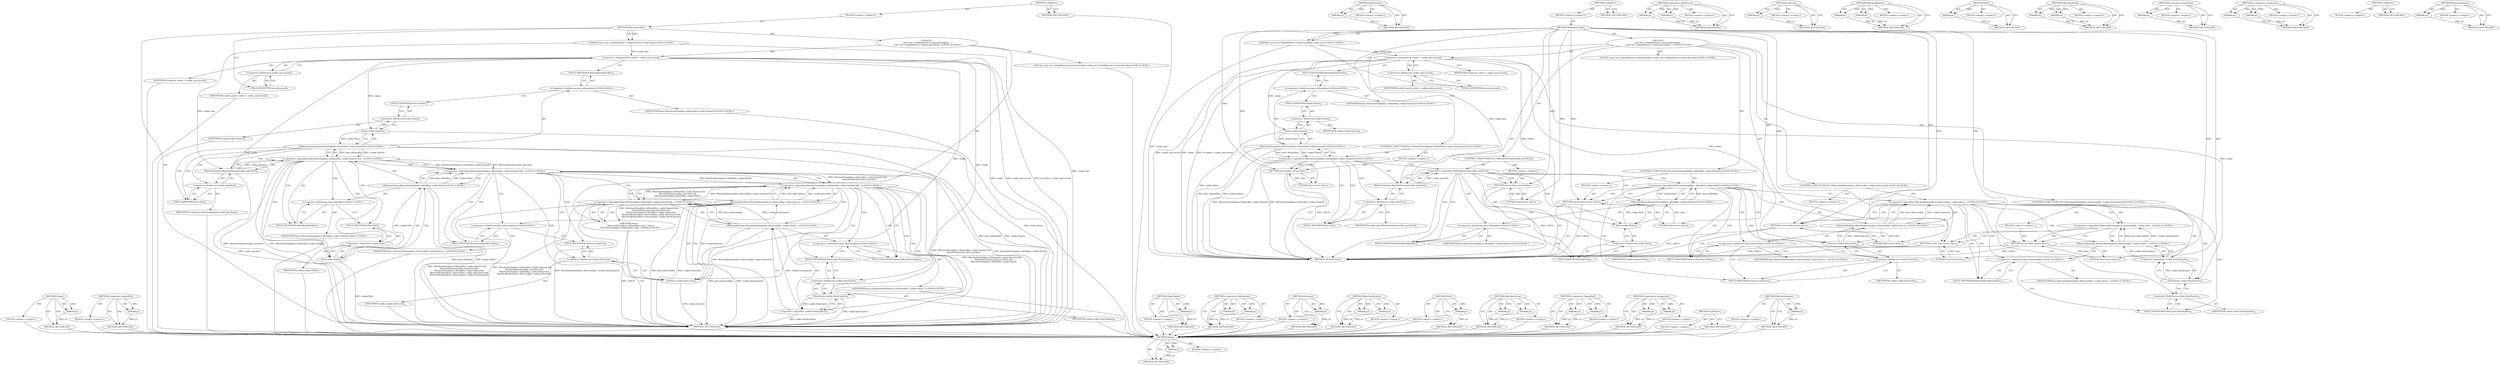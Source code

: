 digraph "MatchesDomain" {
vulnerable_123 [label=<(METHOD,Name)>];
vulnerable_124 [label=<(PARAM,p1)>];
vulnerable_125 [label=<(BLOCK,&lt;empty&gt;,&lt;empty&gt;)>];
vulnerable_126 [label=<(METHOD_RETURN,ANY)>];
vulnerable_144 [label=<(METHOD,DoesExpire)>];
vulnerable_145 [label=<(PARAM,p1)>];
vulnerable_146 [label=<(BLOCK,&lt;empty&gt;,&lt;empty&gt;)>];
vulnerable_147 [label=<(METHOD_RETURN,ANY)>];
vulnerable_6 [label=<(METHOD,&lt;global&gt;)<SUB>1</SUB>>];
vulnerable_7 [label=<(BLOCK,&lt;empty&gt;,&lt;empty&gt;)<SUB>1</SUB>>];
vulnerable_8 [label=<(METHOD,MatchesCookie)<SUB>1</SUB>>];
vulnerable_9 [label="<(PARAM,const net::CookieMonster::CookieListPair&amp; cookie_pair)<SUB>2</SUB>>"];
vulnerable_10 [label="<(BLOCK,{
   const net::CookieMonster::CanonicalCookie&amp;...,{
   const net::CookieMonster::CanonicalCookie&amp;...)<SUB>2</SUB>>"];
vulnerable_11 [label="<(LOCAL,const net.CookieMonster.CanonicalCookie cookie: net.CookieMonster.CanonicalCookie)<SUB>3</SUB>>"];
vulnerable_12 [label=<(&lt;operator&gt;.assignment,&amp; cookie = cookie_pair.second)<SUB>3</SUB>>];
vulnerable_13 [label=<(IDENTIFIER,cookie,&amp; cookie = cookie_pair.second)<SUB>3</SUB>>];
vulnerable_14 [label=<(&lt;operator&gt;.fieldAccess,cookie_pair.second)<SUB>3</SUB>>];
vulnerable_15 [label=<(IDENTIFIER,cookie_pair,&amp; cookie = cookie_pair.second)<SUB>3</SUB>>];
vulnerable_16 [label=<(FIELD_IDENTIFIER,second,second)<SUB>3</SUB>>];
vulnerable_17 [label="<(CONTROL_STRUCTURE,IF,if (!MatchesString(keys::kNameKey, cookie.Name())))<SUB>4</SUB>>"];
vulnerable_18 [label="<(&lt;operator&gt;.logicalNot,!MatchesString(keys::kNameKey, cookie.Name()))<SUB>4</SUB>>"];
vulnerable_19 [label="<(MatchesString,MatchesString(keys::kNameKey, cookie.Name()))<SUB>4</SUB>>"];
vulnerable_20 [label="<(&lt;operator&gt;.fieldAccess,keys::kNameKey)<SUB>4</SUB>>"];
vulnerable_21 [label="<(IDENTIFIER,keys,MatchesString(keys::kNameKey, cookie.Name()))<SUB>4</SUB>>"];
vulnerable_22 [label=<(FIELD_IDENTIFIER,kNameKey,kNameKey)<SUB>4</SUB>>];
vulnerable_23 [label=<(Name,cookie.Name())<SUB>4</SUB>>];
vulnerable_24 [label=<(&lt;operator&gt;.fieldAccess,cookie.Name)<SUB>4</SUB>>];
vulnerable_25 [label=<(IDENTIFIER,cookie,cookie.Name())<SUB>4</SUB>>];
vulnerable_26 [label=<(FIELD_IDENTIFIER,Name,Name)<SUB>4</SUB>>];
vulnerable_27 [label=<(BLOCK,&lt;empty&gt;,&lt;empty&gt;)<SUB>5</SUB>>];
vulnerable_28 [label=<(RETURN,return false;,return false;)<SUB>5</SUB>>];
vulnerable_29 [label=<(LITERAL,false,return false;)<SUB>5</SUB>>];
vulnerable_30 [label=<(CONTROL_STRUCTURE,IF,if (!MatchesDomain(cookie_pair.first)))<SUB>6</SUB>>];
vulnerable_31 [label=<(&lt;operator&gt;.logicalNot,!MatchesDomain(cookie_pair.first))<SUB>6</SUB>>];
vulnerable_32 [label=<(MatchesDomain,MatchesDomain(cookie_pair.first))<SUB>6</SUB>>];
vulnerable_33 [label=<(&lt;operator&gt;.fieldAccess,cookie_pair.first)<SUB>6</SUB>>];
vulnerable_34 [label=<(IDENTIFIER,cookie_pair,MatchesDomain(cookie_pair.first))<SUB>6</SUB>>];
vulnerable_35 [label=<(FIELD_IDENTIFIER,first,first)<SUB>6</SUB>>];
vulnerable_36 [label=<(BLOCK,&lt;empty&gt;,&lt;empty&gt;)<SUB>7</SUB>>];
vulnerable_37 [label=<(RETURN,return false;,return false;)<SUB>7</SUB>>];
vulnerable_38 [label=<(LITERAL,false,return false;)<SUB>7</SUB>>];
vulnerable_39 [label="<(CONTROL_STRUCTURE,IF,if (!MatchesString(keys::kPathKey, cookie.Path())))<SUB>8</SUB>>"];
vulnerable_40 [label="<(&lt;operator&gt;.logicalNot,!MatchesString(keys::kPathKey, cookie.Path()))<SUB>8</SUB>>"];
vulnerable_41 [label="<(MatchesString,MatchesString(keys::kPathKey, cookie.Path()))<SUB>8</SUB>>"];
vulnerable_42 [label="<(&lt;operator&gt;.fieldAccess,keys::kPathKey)<SUB>8</SUB>>"];
vulnerable_43 [label="<(IDENTIFIER,keys,MatchesString(keys::kPathKey, cookie.Path()))<SUB>8</SUB>>"];
vulnerable_44 [label=<(FIELD_IDENTIFIER,kPathKey,kPathKey)<SUB>8</SUB>>];
vulnerable_45 [label=<(Path,cookie.Path())<SUB>8</SUB>>];
vulnerable_46 [label=<(&lt;operator&gt;.fieldAccess,cookie.Path)<SUB>8</SUB>>];
vulnerable_47 [label=<(IDENTIFIER,cookie,cookie.Path())<SUB>8</SUB>>];
vulnerable_48 [label=<(FIELD_IDENTIFIER,Path,Path)<SUB>8</SUB>>];
vulnerable_49 [label=<(BLOCK,&lt;empty&gt;,&lt;empty&gt;)<SUB>9</SUB>>];
vulnerable_50 [label=<(RETURN,return false;,return false;)<SUB>9</SUB>>];
vulnerable_51 [label=<(LITERAL,false,return false;)<SUB>9</SUB>>];
vulnerable_52 [label="<(CONTROL_STRUCTURE,IF,if (!MatchesBoolean(keys::kSecureKey, cookie.IsSecure())))<SUB>10</SUB>>"];
vulnerable_53 [label="<(&lt;operator&gt;.logicalNot,!MatchesBoolean(keys::kSecureKey, cookie.IsSecu...)<SUB>10</SUB>>"];
vulnerable_54 [label="<(MatchesBoolean,MatchesBoolean(keys::kSecureKey, cookie.IsSecur...)<SUB>10</SUB>>"];
vulnerable_55 [label="<(&lt;operator&gt;.fieldAccess,keys::kSecureKey)<SUB>10</SUB>>"];
vulnerable_56 [label="<(IDENTIFIER,keys,MatchesBoolean(keys::kSecureKey, cookie.IsSecur...)<SUB>10</SUB>>"];
vulnerable_57 [label=<(FIELD_IDENTIFIER,kSecureKey,kSecureKey)<SUB>10</SUB>>];
vulnerable_58 [label=<(IsSecure,cookie.IsSecure())<SUB>10</SUB>>];
vulnerable_59 [label=<(&lt;operator&gt;.fieldAccess,cookie.IsSecure)<SUB>10</SUB>>];
vulnerable_60 [label=<(IDENTIFIER,cookie,cookie.IsSecure())<SUB>10</SUB>>];
vulnerable_61 [label=<(FIELD_IDENTIFIER,IsSecure,IsSecure)<SUB>10</SUB>>];
vulnerable_62 [label=<(BLOCK,&lt;empty&gt;,&lt;empty&gt;)<SUB>11</SUB>>];
vulnerable_63 [label=<(RETURN,return false;,return false;)<SUB>11</SUB>>];
vulnerable_64 [label=<(LITERAL,false,return false;)<SUB>11</SUB>>];
vulnerable_65 [label="<(CONTROL_STRUCTURE,IF,if (!MatchesBoolean(keys::kSessionKey, !cookie.DoesExpire())))<SUB>12</SUB>>"];
vulnerable_66 [label="<(&lt;operator&gt;.logicalNot,!MatchesBoolean(keys::kSessionKey, !cookie.Does...)<SUB>12</SUB>>"];
vulnerable_67 [label="<(MatchesBoolean,MatchesBoolean(keys::kSessionKey, !cookie.DoesE...)<SUB>12</SUB>>"];
vulnerable_68 [label="<(&lt;operator&gt;.fieldAccess,keys::kSessionKey)<SUB>12</SUB>>"];
vulnerable_69 [label="<(IDENTIFIER,keys,MatchesBoolean(keys::kSessionKey, !cookie.DoesE...)<SUB>12</SUB>>"];
vulnerable_70 [label=<(FIELD_IDENTIFIER,kSessionKey,kSessionKey)<SUB>12</SUB>>];
vulnerable_71 [label=<(&lt;operator&gt;.logicalNot,!cookie.DoesExpire())<SUB>12</SUB>>];
vulnerable_72 [label=<(DoesExpire,cookie.DoesExpire())<SUB>12</SUB>>];
vulnerable_73 [label=<(&lt;operator&gt;.fieldAccess,cookie.DoesExpire)<SUB>12</SUB>>];
vulnerable_74 [label=<(IDENTIFIER,cookie,cookie.DoesExpire())<SUB>12</SUB>>];
vulnerable_75 [label=<(FIELD_IDENTIFIER,DoesExpire,DoesExpire)<SUB>12</SUB>>];
vulnerable_76 [label=<(BLOCK,&lt;empty&gt;,&lt;empty&gt;)<SUB>13</SUB>>];
vulnerable_77 [label=<(RETURN,return false;,return false;)<SUB>13</SUB>>];
vulnerable_78 [label=<(LITERAL,false,return false;)<SUB>13</SUB>>];
vulnerable_79 [label=<(RETURN,return true;,return true;)<SUB>14</SUB>>];
vulnerable_80 [label=<(LITERAL,true,return true;)<SUB>14</SUB>>];
vulnerable_81 [label=<(METHOD_RETURN,bool)<SUB>1</SUB>>];
vulnerable_83 [label=<(METHOD_RETURN,ANY)<SUB>1</SUB>>];
vulnerable_109 [label=<(METHOD,&lt;operator&gt;.fieldAccess)>];
vulnerable_110 [label=<(PARAM,p1)>];
vulnerable_111 [label=<(PARAM,p2)>];
vulnerable_112 [label=<(BLOCK,&lt;empty&gt;,&lt;empty&gt;)>];
vulnerable_113 [label=<(METHOD_RETURN,ANY)>];
vulnerable_140 [label=<(METHOD,IsSecure)>];
vulnerable_141 [label=<(PARAM,p1)>];
vulnerable_142 [label=<(BLOCK,&lt;empty&gt;,&lt;empty&gt;)>];
vulnerable_143 [label=<(METHOD_RETURN,ANY)>];
vulnerable_135 [label=<(METHOD,MatchesBoolean)>];
vulnerable_136 [label=<(PARAM,p1)>];
vulnerable_137 [label=<(PARAM,p2)>];
vulnerable_138 [label=<(BLOCK,&lt;empty&gt;,&lt;empty&gt;)>];
vulnerable_139 [label=<(METHOD_RETURN,ANY)>];
vulnerable_131 [label=<(METHOD,Path)>];
vulnerable_132 [label=<(PARAM,p1)>];
vulnerable_133 [label=<(BLOCK,&lt;empty&gt;,&lt;empty&gt;)>];
vulnerable_134 [label=<(METHOD_RETURN,ANY)>];
vulnerable_118 [label=<(METHOD,MatchesString)>];
vulnerable_119 [label=<(PARAM,p1)>];
vulnerable_120 [label=<(PARAM,p2)>];
vulnerable_121 [label=<(BLOCK,&lt;empty&gt;,&lt;empty&gt;)>];
vulnerable_122 [label=<(METHOD_RETURN,ANY)>];
vulnerable_114 [label=<(METHOD,&lt;operator&gt;.logicalNot)>];
vulnerable_115 [label=<(PARAM,p1)>];
vulnerable_116 [label=<(BLOCK,&lt;empty&gt;,&lt;empty&gt;)>];
vulnerable_117 [label=<(METHOD_RETURN,ANY)>];
vulnerable_104 [label=<(METHOD,&lt;operator&gt;.assignment)>];
vulnerable_105 [label=<(PARAM,p1)>];
vulnerable_106 [label=<(PARAM,p2)>];
vulnerable_107 [label=<(BLOCK,&lt;empty&gt;,&lt;empty&gt;)>];
vulnerable_108 [label=<(METHOD_RETURN,ANY)>];
vulnerable_98 [label=<(METHOD,&lt;global&gt;)<SUB>1</SUB>>];
vulnerable_99 [label=<(BLOCK,&lt;empty&gt;,&lt;empty&gt;)>];
vulnerable_100 [label=<(METHOD_RETURN,ANY)>];
vulnerable_127 [label=<(METHOD,MatchesDomain)>];
vulnerable_128 [label=<(PARAM,p1)>];
vulnerable_129 [label=<(BLOCK,&lt;empty&gt;,&lt;empty&gt;)>];
vulnerable_130 [label=<(METHOD_RETURN,ANY)>];
fixed_102 [label=<(METHOD,Name)>];
fixed_103 [label=<(PARAM,p1)>];
fixed_104 [label=<(BLOCK,&lt;empty&gt;,&lt;empty&gt;)>];
fixed_105 [label=<(METHOD_RETURN,ANY)>];
fixed_123 [label=<(METHOD,&lt;operator&gt;.logicalNot)>];
fixed_124 [label=<(PARAM,p1)>];
fixed_125 [label=<(BLOCK,&lt;empty&gt;,&lt;empty&gt;)>];
fixed_126 [label=<(METHOD_RETURN,ANY)>];
fixed_6 [label=<(METHOD,&lt;global&gt;)<SUB>1</SUB>>];
fixed_7 [label=<(BLOCK,&lt;empty&gt;,&lt;empty&gt;)<SUB>1</SUB>>];
fixed_8 [label=<(METHOD,MatchesCookie)<SUB>1</SUB>>];
fixed_9 [label="<(PARAM,const net::CookieMonster::CookieListPair&amp; cookie_pair)<SUB>2</SUB>>"];
fixed_10 [label="<(BLOCK,{
   const net::CookieMonster::CanonicalCookie&amp;...,{
   const net::CookieMonster::CanonicalCookie&amp;...)<SUB>2</SUB>>"];
fixed_11 [label="<(LOCAL,const net.CookieMonster.CanonicalCookie cookie: net.CookieMonster.CanonicalCookie)<SUB>3</SUB>>"];
fixed_12 [label=<(&lt;operator&gt;.assignment,&amp; cookie = cookie_pair.second)<SUB>3</SUB>>];
fixed_13 [label=<(IDENTIFIER,cookie,&amp; cookie = cookie_pair.second)<SUB>3</SUB>>];
fixed_14 [label=<(&lt;operator&gt;.fieldAccess,cookie_pair.second)<SUB>3</SUB>>];
fixed_15 [label=<(IDENTIFIER,cookie_pair,&amp; cookie = cookie_pair.second)<SUB>3</SUB>>];
fixed_16 [label=<(FIELD_IDENTIFIER,second,second)<SUB>3</SUB>>];
fixed_17 [label="<(RETURN,return
      MatchesString(keys::kNameKey, cook...,return
      MatchesString(keys::kNameKey, cook...)<SUB>4</SUB>>"];
fixed_18 [label="<(&lt;operator&gt;.logicalAnd,MatchesString(keys::kNameKey, cookie.Name()) &amp;&amp;...)<SUB>5</SUB>>"];
fixed_19 [label="<(&lt;operator&gt;.logicalAnd,MatchesString(keys::kNameKey, cookie.Name()) &amp;&amp;...)<SUB>5</SUB>>"];
fixed_20 [label="<(&lt;operator&gt;.logicalAnd,MatchesString(keys::kNameKey, cookie.Name()) &amp;&amp;...)<SUB>5</SUB>>"];
fixed_21 [label="<(&lt;operator&gt;.logicalAnd,MatchesString(keys::kNameKey, cookie.Name()) &amp;&amp;...)<SUB>5</SUB>>"];
fixed_22 [label="<(MatchesString,MatchesString(keys::kNameKey, cookie.Name()))<SUB>5</SUB>>"];
fixed_23 [label="<(&lt;operator&gt;.fieldAccess,keys::kNameKey)<SUB>5</SUB>>"];
fixed_24 [label="<(IDENTIFIER,keys,MatchesString(keys::kNameKey, cookie.Name()))<SUB>5</SUB>>"];
fixed_25 [label=<(FIELD_IDENTIFIER,kNameKey,kNameKey)<SUB>5</SUB>>];
fixed_26 [label=<(Name,cookie.Name())<SUB>5</SUB>>];
fixed_27 [label=<(&lt;operator&gt;.fieldAccess,cookie.Name)<SUB>5</SUB>>];
fixed_28 [label=<(IDENTIFIER,cookie,cookie.Name())<SUB>5</SUB>>];
fixed_29 [label=<(FIELD_IDENTIFIER,Name,Name)<SUB>5</SUB>>];
fixed_30 [label=<(MatchesDomain,MatchesDomain(cookie_pair.first))<SUB>6</SUB>>];
fixed_31 [label=<(&lt;operator&gt;.fieldAccess,cookie_pair.first)<SUB>6</SUB>>];
fixed_32 [label=<(IDENTIFIER,cookie_pair,MatchesDomain(cookie_pair.first))<SUB>6</SUB>>];
fixed_33 [label=<(FIELD_IDENTIFIER,first,first)<SUB>6</SUB>>];
fixed_34 [label="<(MatchesString,MatchesString(keys::kPathKey, cookie.Path()))<SUB>7</SUB>>"];
fixed_35 [label="<(&lt;operator&gt;.fieldAccess,keys::kPathKey)<SUB>7</SUB>>"];
fixed_36 [label="<(IDENTIFIER,keys,MatchesString(keys::kPathKey, cookie.Path()))<SUB>7</SUB>>"];
fixed_37 [label=<(FIELD_IDENTIFIER,kPathKey,kPathKey)<SUB>7</SUB>>];
fixed_38 [label=<(Path,cookie.Path())<SUB>7</SUB>>];
fixed_39 [label=<(&lt;operator&gt;.fieldAccess,cookie.Path)<SUB>7</SUB>>];
fixed_40 [label=<(IDENTIFIER,cookie,cookie.Path())<SUB>7</SUB>>];
fixed_41 [label=<(FIELD_IDENTIFIER,Path,Path)<SUB>7</SUB>>];
fixed_42 [label="<(MatchesBoolean,MatchesBoolean(keys::kSecureKey, cookie.IsSecur...)<SUB>8</SUB>>"];
fixed_43 [label="<(&lt;operator&gt;.fieldAccess,keys::kSecureKey)<SUB>8</SUB>>"];
fixed_44 [label="<(IDENTIFIER,keys,MatchesBoolean(keys::kSecureKey, cookie.IsSecur...)<SUB>8</SUB>>"];
fixed_45 [label=<(FIELD_IDENTIFIER,kSecureKey,kSecureKey)<SUB>8</SUB>>];
fixed_46 [label=<(IsSecure,cookie.IsSecure())<SUB>8</SUB>>];
fixed_47 [label=<(&lt;operator&gt;.fieldAccess,cookie.IsSecure)<SUB>8</SUB>>];
fixed_48 [label=<(IDENTIFIER,cookie,cookie.IsSecure())<SUB>8</SUB>>];
fixed_49 [label=<(FIELD_IDENTIFIER,IsSecure,IsSecure)<SUB>8</SUB>>];
fixed_50 [label="<(MatchesBoolean,MatchesBoolean(keys::kSessionKey, !cookie.DoesE...)<SUB>9</SUB>>"];
fixed_51 [label="<(&lt;operator&gt;.fieldAccess,keys::kSessionKey)<SUB>9</SUB>>"];
fixed_52 [label="<(IDENTIFIER,keys,MatchesBoolean(keys::kSessionKey, !cookie.DoesE...)<SUB>9</SUB>>"];
fixed_53 [label=<(FIELD_IDENTIFIER,kSessionKey,kSessionKey)<SUB>9</SUB>>];
fixed_54 [label=<(&lt;operator&gt;.logicalNot,!cookie.DoesExpire())<SUB>9</SUB>>];
fixed_55 [label=<(DoesExpire,cookie.DoesExpire())<SUB>9</SUB>>];
fixed_56 [label=<(&lt;operator&gt;.fieldAccess,cookie.DoesExpire)<SUB>9</SUB>>];
fixed_57 [label=<(IDENTIFIER,cookie,cookie.DoesExpire())<SUB>9</SUB>>];
fixed_58 [label=<(FIELD_IDENTIFIER,DoesExpire,DoesExpire)<SUB>9</SUB>>];
fixed_59 [label=<(METHOD_RETURN,bool)<SUB>1</SUB>>];
fixed_61 [label=<(METHOD_RETURN,ANY)<SUB>1</SUB>>];
fixed_127 [label=<(METHOD,DoesExpire)>];
fixed_128 [label=<(PARAM,p1)>];
fixed_129 [label=<(BLOCK,&lt;empty&gt;,&lt;empty&gt;)>];
fixed_130 [label=<(METHOD_RETURN,ANY)>];
fixed_87 [label=<(METHOD,&lt;operator&gt;.fieldAccess)>];
fixed_88 [label=<(PARAM,p1)>];
fixed_89 [label=<(PARAM,p2)>];
fixed_90 [label=<(BLOCK,&lt;empty&gt;,&lt;empty&gt;)>];
fixed_91 [label=<(METHOD_RETURN,ANY)>];
fixed_119 [label=<(METHOD,IsSecure)>];
fixed_120 [label=<(PARAM,p1)>];
fixed_121 [label=<(BLOCK,&lt;empty&gt;,&lt;empty&gt;)>];
fixed_122 [label=<(METHOD_RETURN,ANY)>];
fixed_114 [label=<(METHOD,MatchesBoolean)>];
fixed_115 [label=<(PARAM,p1)>];
fixed_116 [label=<(PARAM,p2)>];
fixed_117 [label=<(BLOCK,&lt;empty&gt;,&lt;empty&gt;)>];
fixed_118 [label=<(METHOD_RETURN,ANY)>];
fixed_110 [label=<(METHOD,Path)>];
fixed_111 [label=<(PARAM,p1)>];
fixed_112 [label=<(BLOCK,&lt;empty&gt;,&lt;empty&gt;)>];
fixed_113 [label=<(METHOD_RETURN,ANY)>];
fixed_97 [label=<(METHOD,MatchesString)>];
fixed_98 [label=<(PARAM,p1)>];
fixed_99 [label=<(PARAM,p2)>];
fixed_100 [label=<(BLOCK,&lt;empty&gt;,&lt;empty&gt;)>];
fixed_101 [label=<(METHOD_RETURN,ANY)>];
fixed_92 [label=<(METHOD,&lt;operator&gt;.logicalAnd)>];
fixed_93 [label=<(PARAM,p1)>];
fixed_94 [label=<(PARAM,p2)>];
fixed_95 [label=<(BLOCK,&lt;empty&gt;,&lt;empty&gt;)>];
fixed_96 [label=<(METHOD_RETURN,ANY)>];
fixed_82 [label=<(METHOD,&lt;operator&gt;.assignment)>];
fixed_83 [label=<(PARAM,p1)>];
fixed_84 [label=<(PARAM,p2)>];
fixed_85 [label=<(BLOCK,&lt;empty&gt;,&lt;empty&gt;)>];
fixed_86 [label=<(METHOD_RETURN,ANY)>];
fixed_76 [label=<(METHOD,&lt;global&gt;)<SUB>1</SUB>>];
fixed_77 [label=<(BLOCK,&lt;empty&gt;,&lt;empty&gt;)>];
fixed_78 [label=<(METHOD_RETURN,ANY)>];
fixed_106 [label=<(METHOD,MatchesDomain)>];
fixed_107 [label=<(PARAM,p1)>];
fixed_108 [label=<(BLOCK,&lt;empty&gt;,&lt;empty&gt;)>];
fixed_109 [label=<(METHOD_RETURN,ANY)>];
vulnerable_123 -> vulnerable_124  [key=0, label="AST: "];
vulnerable_123 -> vulnerable_124  [key=1, label="DDG: "];
vulnerable_123 -> vulnerable_125  [key=0, label="AST: "];
vulnerable_123 -> vulnerable_126  [key=0, label="AST: "];
vulnerable_123 -> vulnerable_126  [key=1, label="CFG: "];
vulnerable_124 -> vulnerable_126  [key=0, label="DDG: p1"];
vulnerable_144 -> vulnerable_145  [key=0, label="AST: "];
vulnerable_144 -> vulnerable_145  [key=1, label="DDG: "];
vulnerable_144 -> vulnerable_146  [key=0, label="AST: "];
vulnerable_144 -> vulnerable_147  [key=0, label="AST: "];
vulnerable_144 -> vulnerable_147  [key=1, label="CFG: "];
vulnerable_145 -> vulnerable_147  [key=0, label="DDG: p1"];
vulnerable_6 -> vulnerable_7  [key=0, label="AST: "];
vulnerable_6 -> vulnerable_83  [key=0, label="AST: "];
vulnerable_6 -> vulnerable_83  [key=1, label="CFG: "];
vulnerable_7 -> vulnerable_8  [key=0, label="AST: "];
vulnerable_8 -> vulnerable_9  [key=0, label="AST: "];
vulnerable_8 -> vulnerable_9  [key=1, label="DDG: "];
vulnerable_8 -> vulnerable_10  [key=0, label="AST: "];
vulnerable_8 -> vulnerable_81  [key=0, label="AST: "];
vulnerable_8 -> vulnerable_16  [key=0, label="CFG: "];
vulnerable_8 -> vulnerable_79  [key=0, label="DDG: "];
vulnerable_8 -> vulnerable_80  [key=0, label="DDG: "];
vulnerable_8 -> vulnerable_28  [key=0, label="DDG: "];
vulnerable_8 -> vulnerable_37  [key=0, label="DDG: "];
vulnerable_8 -> vulnerable_50  [key=0, label="DDG: "];
vulnerable_8 -> vulnerable_63  [key=0, label="DDG: "];
vulnerable_8 -> vulnerable_77  [key=0, label="DDG: "];
vulnerable_8 -> vulnerable_29  [key=0, label="DDG: "];
vulnerable_8 -> vulnerable_38  [key=0, label="DDG: "];
vulnerable_8 -> vulnerable_51  [key=0, label="DDG: "];
vulnerable_8 -> vulnerable_64  [key=0, label="DDG: "];
vulnerable_8 -> vulnerable_78  [key=0, label="DDG: "];
vulnerable_9 -> vulnerable_81  [key=0, label="DDG: cookie_pair"];
vulnerable_9 -> vulnerable_12  [key=0, label="DDG: cookie_pair"];
vulnerable_9 -> vulnerable_32  [key=0, label="DDG: cookie_pair"];
vulnerable_10 -> vulnerable_11  [key=0, label="AST: "];
vulnerable_10 -> vulnerable_12  [key=0, label="AST: "];
vulnerable_10 -> vulnerable_17  [key=0, label="AST: "];
vulnerable_10 -> vulnerable_30  [key=0, label="AST: "];
vulnerable_10 -> vulnerable_39  [key=0, label="AST: "];
vulnerable_10 -> vulnerable_52  [key=0, label="AST: "];
vulnerable_10 -> vulnerable_65  [key=0, label="AST: "];
vulnerable_10 -> vulnerable_79  [key=0, label="AST: "];
vulnerable_12 -> vulnerable_13  [key=0, label="AST: "];
vulnerable_12 -> vulnerable_14  [key=0, label="AST: "];
vulnerable_12 -> vulnerable_22  [key=0, label="CFG: "];
vulnerable_12 -> vulnerable_81  [key=0, label="DDG: cookie"];
vulnerable_12 -> vulnerable_81  [key=1, label="DDG: cookie_pair.second"];
vulnerable_12 -> vulnerable_81  [key=2, label="DDG: &amp; cookie = cookie_pair.second"];
vulnerable_12 -> vulnerable_23  [key=0, label="DDG: cookie"];
vulnerable_12 -> vulnerable_45  [key=0, label="DDG: cookie"];
vulnerable_12 -> vulnerable_58  [key=0, label="DDG: cookie"];
vulnerable_12 -> vulnerable_72  [key=0, label="DDG: cookie"];
vulnerable_14 -> vulnerable_15  [key=0, label="AST: "];
vulnerable_14 -> vulnerable_16  [key=0, label="AST: "];
vulnerable_14 -> vulnerable_12  [key=0, label="CFG: "];
vulnerable_16 -> vulnerable_14  [key=0, label="CFG: "];
vulnerable_17 -> vulnerable_18  [key=0, label="AST: "];
vulnerable_17 -> vulnerable_27  [key=0, label="AST: "];
vulnerable_18 -> vulnerable_19  [key=0, label="AST: "];
vulnerable_18 -> vulnerable_28  [key=0, label="CFG: "];
vulnerable_18 -> vulnerable_28  [key=1, label="CDG: "];
vulnerable_18 -> vulnerable_35  [key=0, label="CFG: "];
vulnerable_18 -> vulnerable_35  [key=1, label="CDG: "];
vulnerable_18 -> vulnerable_81  [key=0, label="DDG: MatchesString(keys::kNameKey, cookie.Name())"];
vulnerable_18 -> vulnerable_81  [key=1, label="DDG: !MatchesString(keys::kNameKey, cookie.Name())"];
vulnerable_18 -> vulnerable_32  [key=0, label="CDG: "];
vulnerable_18 -> vulnerable_33  [key=0, label="CDG: "];
vulnerable_18 -> vulnerable_31  [key=0, label="CDG: "];
vulnerable_19 -> vulnerable_20  [key=0, label="AST: "];
vulnerable_19 -> vulnerable_23  [key=0, label="AST: "];
vulnerable_19 -> vulnerable_18  [key=0, label="CFG: "];
vulnerable_19 -> vulnerable_18  [key=1, label="DDG: keys::kNameKey"];
vulnerable_19 -> vulnerable_18  [key=2, label="DDG: cookie.Name()"];
vulnerable_19 -> vulnerable_81  [key=0, label="DDG: keys::kNameKey"];
vulnerable_19 -> vulnerable_81  [key=1, label="DDG: cookie.Name()"];
vulnerable_20 -> vulnerable_21  [key=0, label="AST: "];
vulnerable_20 -> vulnerable_22  [key=0, label="AST: "];
vulnerable_20 -> vulnerable_26  [key=0, label="CFG: "];
vulnerable_22 -> vulnerable_20  [key=0, label="CFG: "];
vulnerable_23 -> vulnerable_24  [key=0, label="AST: "];
vulnerable_23 -> vulnerable_19  [key=0, label="CFG: "];
vulnerable_23 -> vulnerable_19  [key=1, label="DDG: cookie.Name"];
vulnerable_23 -> vulnerable_81  [key=0, label="DDG: cookie.Name"];
vulnerable_24 -> vulnerable_25  [key=0, label="AST: "];
vulnerable_24 -> vulnerable_26  [key=0, label="AST: "];
vulnerable_24 -> vulnerable_23  [key=0, label="CFG: "];
vulnerable_26 -> vulnerable_24  [key=0, label="CFG: "];
vulnerable_27 -> vulnerable_28  [key=0, label="AST: "];
vulnerable_28 -> vulnerable_29  [key=0, label="AST: "];
vulnerable_28 -> vulnerable_81  [key=0, label="CFG: "];
vulnerable_28 -> vulnerable_81  [key=1, label="DDG: &lt;RET&gt;"];
vulnerable_29 -> vulnerable_28  [key=0, label="DDG: false"];
vulnerable_30 -> vulnerable_31  [key=0, label="AST: "];
vulnerable_30 -> vulnerable_36  [key=0, label="AST: "];
vulnerable_31 -> vulnerable_32  [key=0, label="AST: "];
vulnerable_31 -> vulnerable_37  [key=0, label="CFG: "];
vulnerable_31 -> vulnerable_37  [key=1, label="CDG: "];
vulnerable_31 -> vulnerable_44  [key=0, label="CFG: "];
vulnerable_31 -> vulnerable_44  [key=1, label="CDG: "];
vulnerable_31 -> vulnerable_48  [key=0, label="CDG: "];
vulnerable_31 -> vulnerable_42  [key=0, label="CDG: "];
vulnerable_31 -> vulnerable_46  [key=0, label="CDG: "];
vulnerable_31 -> vulnerable_41  [key=0, label="CDG: "];
vulnerable_31 -> vulnerable_45  [key=0, label="CDG: "];
vulnerable_31 -> vulnerable_40  [key=0, label="CDG: "];
vulnerable_32 -> vulnerable_33  [key=0, label="AST: "];
vulnerable_32 -> vulnerable_31  [key=0, label="CFG: "];
vulnerable_32 -> vulnerable_31  [key=1, label="DDG: cookie_pair.first"];
vulnerable_33 -> vulnerable_34  [key=0, label="AST: "];
vulnerable_33 -> vulnerable_35  [key=0, label="AST: "];
vulnerable_33 -> vulnerable_32  [key=0, label="CFG: "];
vulnerable_35 -> vulnerable_33  [key=0, label="CFG: "];
vulnerable_36 -> vulnerable_37  [key=0, label="AST: "];
vulnerable_37 -> vulnerable_38  [key=0, label="AST: "];
vulnerable_37 -> vulnerable_81  [key=0, label="CFG: "];
vulnerable_37 -> vulnerable_81  [key=1, label="DDG: &lt;RET&gt;"];
vulnerable_38 -> vulnerable_37  [key=0, label="DDG: false"];
vulnerable_39 -> vulnerable_40  [key=0, label="AST: "];
vulnerable_39 -> vulnerable_49  [key=0, label="AST: "];
vulnerable_40 -> vulnerable_41  [key=0, label="AST: "];
vulnerable_40 -> vulnerable_50  [key=0, label="CFG: "];
vulnerable_40 -> vulnerable_50  [key=1, label="CDG: "];
vulnerable_40 -> vulnerable_57  [key=0, label="CFG: "];
vulnerable_40 -> vulnerable_57  [key=1, label="CDG: "];
vulnerable_40 -> vulnerable_58  [key=0, label="CDG: "];
vulnerable_40 -> vulnerable_61  [key=0, label="CDG: "];
vulnerable_40 -> vulnerable_53  [key=0, label="CDG: "];
vulnerable_40 -> vulnerable_59  [key=0, label="CDG: "];
vulnerable_40 -> vulnerable_55  [key=0, label="CDG: "];
vulnerable_40 -> vulnerable_54  [key=0, label="CDG: "];
vulnerable_41 -> vulnerable_42  [key=0, label="AST: "];
vulnerable_41 -> vulnerable_45  [key=0, label="AST: "];
vulnerable_41 -> vulnerable_40  [key=0, label="CFG: "];
vulnerable_41 -> vulnerable_40  [key=1, label="DDG: keys::kPathKey"];
vulnerable_41 -> vulnerable_40  [key=2, label="DDG: cookie.Path()"];
vulnerable_42 -> vulnerable_43  [key=0, label="AST: "];
vulnerable_42 -> vulnerable_44  [key=0, label="AST: "];
vulnerable_42 -> vulnerable_48  [key=0, label="CFG: "];
vulnerable_44 -> vulnerable_42  [key=0, label="CFG: "];
vulnerable_45 -> vulnerable_46  [key=0, label="AST: "];
vulnerable_45 -> vulnerable_41  [key=0, label="CFG: "];
vulnerable_45 -> vulnerable_41  [key=1, label="DDG: cookie.Path"];
vulnerable_46 -> vulnerable_47  [key=0, label="AST: "];
vulnerable_46 -> vulnerable_48  [key=0, label="AST: "];
vulnerable_46 -> vulnerable_45  [key=0, label="CFG: "];
vulnerable_48 -> vulnerable_46  [key=0, label="CFG: "];
vulnerable_49 -> vulnerable_50  [key=0, label="AST: "];
vulnerable_50 -> vulnerable_51  [key=0, label="AST: "];
vulnerable_50 -> vulnerable_81  [key=0, label="CFG: "];
vulnerable_50 -> vulnerable_81  [key=1, label="DDG: &lt;RET&gt;"];
vulnerable_51 -> vulnerable_50  [key=0, label="DDG: false"];
vulnerable_52 -> vulnerable_53  [key=0, label="AST: "];
vulnerable_52 -> vulnerable_62  [key=0, label="AST: "];
vulnerable_53 -> vulnerable_54  [key=0, label="AST: "];
vulnerable_53 -> vulnerable_63  [key=0, label="CFG: "];
vulnerable_53 -> vulnerable_63  [key=1, label="CDG: "];
vulnerable_53 -> vulnerable_70  [key=0, label="CFG: "];
vulnerable_53 -> vulnerable_70  [key=1, label="CDG: "];
vulnerable_53 -> vulnerable_68  [key=0, label="CDG: "];
vulnerable_53 -> vulnerable_73  [key=0, label="CDG: "];
vulnerable_53 -> vulnerable_66  [key=0, label="CDG: "];
vulnerable_53 -> vulnerable_71  [key=0, label="CDG: "];
vulnerable_53 -> vulnerable_75  [key=0, label="CDG: "];
vulnerable_53 -> vulnerable_72  [key=0, label="CDG: "];
vulnerable_53 -> vulnerable_67  [key=0, label="CDG: "];
vulnerable_54 -> vulnerable_55  [key=0, label="AST: "];
vulnerable_54 -> vulnerable_58  [key=0, label="AST: "];
vulnerable_54 -> vulnerable_53  [key=0, label="CFG: "];
vulnerable_54 -> vulnerable_53  [key=1, label="DDG: keys::kSecureKey"];
vulnerable_54 -> vulnerable_53  [key=2, label="DDG: cookie.IsSecure()"];
vulnerable_55 -> vulnerable_56  [key=0, label="AST: "];
vulnerable_55 -> vulnerable_57  [key=0, label="AST: "];
vulnerable_55 -> vulnerable_61  [key=0, label="CFG: "];
vulnerable_57 -> vulnerable_55  [key=0, label="CFG: "];
vulnerable_58 -> vulnerable_59  [key=0, label="AST: "];
vulnerable_58 -> vulnerable_54  [key=0, label="CFG: "];
vulnerable_58 -> vulnerable_54  [key=1, label="DDG: cookie.IsSecure"];
vulnerable_59 -> vulnerable_60  [key=0, label="AST: "];
vulnerable_59 -> vulnerable_61  [key=0, label="AST: "];
vulnerable_59 -> vulnerable_58  [key=0, label="CFG: "];
vulnerable_61 -> vulnerable_59  [key=0, label="CFG: "];
vulnerable_62 -> vulnerable_63  [key=0, label="AST: "];
vulnerable_63 -> vulnerable_64  [key=0, label="AST: "];
vulnerable_63 -> vulnerable_81  [key=0, label="CFG: "];
vulnerable_63 -> vulnerable_81  [key=1, label="DDG: &lt;RET&gt;"];
vulnerable_64 -> vulnerable_63  [key=0, label="DDG: false"];
vulnerable_65 -> vulnerable_66  [key=0, label="AST: "];
vulnerable_65 -> vulnerable_76  [key=0, label="AST: "];
vulnerable_66 -> vulnerable_67  [key=0, label="AST: "];
vulnerable_66 -> vulnerable_77  [key=0, label="CFG: "];
vulnerable_66 -> vulnerable_77  [key=1, label="CDG: "];
vulnerable_66 -> vulnerable_79  [key=0, label="CFG: "];
vulnerable_66 -> vulnerable_79  [key=1, label="CDG: "];
vulnerable_67 -> vulnerable_68  [key=0, label="AST: "];
vulnerable_67 -> vulnerable_71  [key=0, label="AST: "];
vulnerable_67 -> vulnerable_66  [key=0, label="CFG: "];
vulnerable_67 -> vulnerable_66  [key=1, label="DDG: keys::kSessionKey"];
vulnerable_67 -> vulnerable_66  [key=2, label="DDG: !cookie.DoesExpire()"];
vulnerable_68 -> vulnerable_69  [key=0, label="AST: "];
vulnerable_68 -> vulnerable_70  [key=0, label="AST: "];
vulnerable_68 -> vulnerable_75  [key=0, label="CFG: "];
vulnerable_70 -> vulnerable_68  [key=0, label="CFG: "];
vulnerable_71 -> vulnerable_72  [key=0, label="AST: "];
vulnerable_71 -> vulnerable_67  [key=0, label="CFG: "];
vulnerable_71 -> vulnerable_67  [key=1, label="DDG: cookie.DoesExpire()"];
vulnerable_72 -> vulnerable_73  [key=0, label="AST: "];
vulnerable_72 -> vulnerable_71  [key=0, label="CFG: "];
vulnerable_72 -> vulnerable_71  [key=1, label="DDG: cookie.DoesExpire"];
vulnerable_73 -> vulnerable_74  [key=0, label="AST: "];
vulnerable_73 -> vulnerable_75  [key=0, label="AST: "];
vulnerable_73 -> vulnerable_72  [key=0, label="CFG: "];
vulnerable_75 -> vulnerable_73  [key=0, label="CFG: "];
vulnerable_76 -> vulnerable_77  [key=0, label="AST: "];
vulnerable_77 -> vulnerable_78  [key=0, label="AST: "];
vulnerable_77 -> vulnerable_81  [key=0, label="CFG: "];
vulnerable_77 -> vulnerable_81  [key=1, label="DDG: &lt;RET&gt;"];
vulnerable_78 -> vulnerable_77  [key=0, label="DDG: false"];
vulnerable_79 -> vulnerable_80  [key=0, label="AST: "];
vulnerable_79 -> vulnerable_81  [key=0, label="CFG: "];
vulnerable_79 -> vulnerable_81  [key=1, label="DDG: &lt;RET&gt;"];
vulnerable_80 -> vulnerable_79  [key=0, label="DDG: true"];
vulnerable_109 -> vulnerable_110  [key=0, label="AST: "];
vulnerable_109 -> vulnerable_110  [key=1, label="DDG: "];
vulnerable_109 -> vulnerable_112  [key=0, label="AST: "];
vulnerable_109 -> vulnerable_111  [key=0, label="AST: "];
vulnerable_109 -> vulnerable_111  [key=1, label="DDG: "];
vulnerable_109 -> vulnerable_113  [key=0, label="AST: "];
vulnerable_109 -> vulnerable_113  [key=1, label="CFG: "];
vulnerable_110 -> vulnerable_113  [key=0, label="DDG: p1"];
vulnerable_111 -> vulnerable_113  [key=0, label="DDG: p2"];
vulnerable_140 -> vulnerable_141  [key=0, label="AST: "];
vulnerable_140 -> vulnerable_141  [key=1, label="DDG: "];
vulnerable_140 -> vulnerable_142  [key=0, label="AST: "];
vulnerable_140 -> vulnerable_143  [key=0, label="AST: "];
vulnerable_140 -> vulnerable_143  [key=1, label="CFG: "];
vulnerable_141 -> vulnerable_143  [key=0, label="DDG: p1"];
vulnerable_135 -> vulnerable_136  [key=0, label="AST: "];
vulnerable_135 -> vulnerable_136  [key=1, label="DDG: "];
vulnerable_135 -> vulnerable_138  [key=0, label="AST: "];
vulnerable_135 -> vulnerable_137  [key=0, label="AST: "];
vulnerable_135 -> vulnerable_137  [key=1, label="DDG: "];
vulnerable_135 -> vulnerable_139  [key=0, label="AST: "];
vulnerable_135 -> vulnerable_139  [key=1, label="CFG: "];
vulnerable_136 -> vulnerable_139  [key=0, label="DDG: p1"];
vulnerable_137 -> vulnerable_139  [key=0, label="DDG: p2"];
vulnerable_131 -> vulnerable_132  [key=0, label="AST: "];
vulnerable_131 -> vulnerable_132  [key=1, label="DDG: "];
vulnerable_131 -> vulnerable_133  [key=0, label="AST: "];
vulnerable_131 -> vulnerable_134  [key=0, label="AST: "];
vulnerable_131 -> vulnerable_134  [key=1, label="CFG: "];
vulnerable_132 -> vulnerable_134  [key=0, label="DDG: p1"];
vulnerable_118 -> vulnerable_119  [key=0, label="AST: "];
vulnerable_118 -> vulnerable_119  [key=1, label="DDG: "];
vulnerable_118 -> vulnerable_121  [key=0, label="AST: "];
vulnerable_118 -> vulnerable_120  [key=0, label="AST: "];
vulnerable_118 -> vulnerable_120  [key=1, label="DDG: "];
vulnerable_118 -> vulnerable_122  [key=0, label="AST: "];
vulnerable_118 -> vulnerable_122  [key=1, label="CFG: "];
vulnerable_119 -> vulnerable_122  [key=0, label="DDG: p1"];
vulnerable_120 -> vulnerable_122  [key=0, label="DDG: p2"];
vulnerable_114 -> vulnerable_115  [key=0, label="AST: "];
vulnerable_114 -> vulnerable_115  [key=1, label="DDG: "];
vulnerable_114 -> vulnerable_116  [key=0, label="AST: "];
vulnerable_114 -> vulnerable_117  [key=0, label="AST: "];
vulnerable_114 -> vulnerable_117  [key=1, label="CFG: "];
vulnerable_115 -> vulnerable_117  [key=0, label="DDG: p1"];
vulnerable_104 -> vulnerable_105  [key=0, label="AST: "];
vulnerable_104 -> vulnerable_105  [key=1, label="DDG: "];
vulnerable_104 -> vulnerable_107  [key=0, label="AST: "];
vulnerable_104 -> vulnerable_106  [key=0, label="AST: "];
vulnerable_104 -> vulnerable_106  [key=1, label="DDG: "];
vulnerable_104 -> vulnerable_108  [key=0, label="AST: "];
vulnerable_104 -> vulnerable_108  [key=1, label="CFG: "];
vulnerable_105 -> vulnerable_108  [key=0, label="DDG: p1"];
vulnerable_106 -> vulnerable_108  [key=0, label="DDG: p2"];
vulnerable_98 -> vulnerable_99  [key=0, label="AST: "];
vulnerable_98 -> vulnerable_100  [key=0, label="AST: "];
vulnerable_98 -> vulnerable_100  [key=1, label="CFG: "];
vulnerable_127 -> vulnerable_128  [key=0, label="AST: "];
vulnerable_127 -> vulnerable_128  [key=1, label="DDG: "];
vulnerable_127 -> vulnerable_129  [key=0, label="AST: "];
vulnerable_127 -> vulnerable_130  [key=0, label="AST: "];
vulnerable_127 -> vulnerable_130  [key=1, label="CFG: "];
vulnerable_128 -> vulnerable_130  [key=0, label="DDG: p1"];
fixed_102 -> fixed_103  [key=0, label="AST: "];
fixed_102 -> fixed_103  [key=1, label="DDG: "];
fixed_102 -> fixed_104  [key=0, label="AST: "];
fixed_102 -> fixed_105  [key=0, label="AST: "];
fixed_102 -> fixed_105  [key=1, label="CFG: "];
fixed_103 -> fixed_105  [key=0, label="DDG: p1"];
fixed_104 -> vulnerable_123  [key=0];
fixed_105 -> vulnerable_123  [key=0];
fixed_123 -> fixed_124  [key=0, label="AST: "];
fixed_123 -> fixed_124  [key=1, label="DDG: "];
fixed_123 -> fixed_125  [key=0, label="AST: "];
fixed_123 -> fixed_126  [key=0, label="AST: "];
fixed_123 -> fixed_126  [key=1, label="CFG: "];
fixed_124 -> fixed_126  [key=0, label="DDG: p1"];
fixed_125 -> vulnerable_123  [key=0];
fixed_126 -> vulnerable_123  [key=0];
fixed_6 -> fixed_7  [key=0, label="AST: "];
fixed_6 -> fixed_61  [key=0, label="AST: "];
fixed_6 -> fixed_61  [key=1, label="CFG: "];
fixed_7 -> fixed_8  [key=0, label="AST: "];
fixed_8 -> fixed_9  [key=0, label="AST: "];
fixed_8 -> fixed_9  [key=1, label="DDG: "];
fixed_8 -> fixed_10  [key=0, label="AST: "];
fixed_8 -> fixed_59  [key=0, label="AST: "];
fixed_8 -> fixed_16  [key=0, label="CFG: "];
fixed_9 -> fixed_59  [key=0, label="DDG: cookie_pair"];
fixed_9 -> fixed_12  [key=0, label="DDG: cookie_pair"];
fixed_9 -> fixed_30  [key=0, label="DDG: cookie_pair"];
fixed_10 -> fixed_11  [key=0, label="AST: "];
fixed_10 -> fixed_12  [key=0, label="AST: "];
fixed_10 -> fixed_17  [key=0, label="AST: "];
fixed_11 -> vulnerable_123  [key=0];
fixed_12 -> fixed_13  [key=0, label="AST: "];
fixed_12 -> fixed_14  [key=0, label="AST: "];
fixed_12 -> fixed_25  [key=0, label="CFG: "];
fixed_12 -> fixed_59  [key=0, label="DDG: cookie"];
fixed_12 -> fixed_59  [key=1, label="DDG: cookie_pair.second"];
fixed_12 -> fixed_59  [key=2, label="DDG: &amp; cookie = cookie_pair.second"];
fixed_12 -> fixed_46  [key=0, label="DDG: cookie"];
fixed_12 -> fixed_55  [key=0, label="DDG: cookie"];
fixed_12 -> fixed_38  [key=0, label="DDG: cookie"];
fixed_12 -> fixed_26  [key=0, label="DDG: cookie"];
fixed_13 -> vulnerable_123  [key=0];
fixed_14 -> fixed_15  [key=0, label="AST: "];
fixed_14 -> fixed_16  [key=0, label="AST: "];
fixed_14 -> fixed_12  [key=0, label="CFG: "];
fixed_15 -> vulnerable_123  [key=0];
fixed_16 -> fixed_14  [key=0, label="CFG: "];
fixed_17 -> fixed_18  [key=0, label="AST: "];
fixed_17 -> fixed_59  [key=0, label="CFG: "];
fixed_17 -> fixed_59  [key=1, label="DDG: &lt;RET&gt;"];
fixed_18 -> fixed_19  [key=0, label="AST: "];
fixed_18 -> fixed_50  [key=0, label="AST: "];
fixed_18 -> fixed_17  [key=0, label="CFG: "];
fixed_18 -> fixed_17  [key=1, label="DDG: MatchesString(keys::kNameKey, cookie.Name()) &amp;&amp;
      MatchesDomain(cookie_pair.first) &amp;&amp;
      MatchesString(keys::kPathKey, cookie.Path()) &amp;&amp;
      MatchesBoolean(keys::kSecureKey, cookie.IsSecure()) &amp;&amp;
      MatchesBoolean(keys::kSessionKey, !cookie.DoesExpire())"];
fixed_18 -> fixed_59  [key=0, label="DDG: MatchesString(keys::kNameKey, cookie.Name()) &amp;&amp;
      MatchesDomain(cookie_pair.first) &amp;&amp;
      MatchesString(keys::kPathKey, cookie.Path()) &amp;&amp;
      MatchesBoolean(keys::kSecureKey, cookie.IsSecure())"];
fixed_18 -> fixed_59  [key=1, label="DDG: MatchesBoolean(keys::kSessionKey, !cookie.DoesExpire())"];
fixed_18 -> fixed_59  [key=2, label="DDG: MatchesString(keys::kNameKey, cookie.Name()) &amp;&amp;
      MatchesDomain(cookie_pair.first) &amp;&amp;
      MatchesString(keys::kPathKey, cookie.Path()) &amp;&amp;
      MatchesBoolean(keys::kSecureKey, cookie.IsSecure()) &amp;&amp;
      MatchesBoolean(keys::kSessionKey, !cookie.DoesExpire())"];
fixed_19 -> fixed_20  [key=0, label="AST: "];
fixed_19 -> fixed_42  [key=0, label="AST: "];
fixed_19 -> fixed_18  [key=0, label="CFG: "];
fixed_19 -> fixed_18  [key=1, label="DDG: MatchesString(keys::kNameKey, cookie.Name()) &amp;&amp;
      MatchesDomain(cookie_pair.first) &amp;&amp;
      MatchesString(keys::kPathKey, cookie.Path())"];
fixed_19 -> fixed_18  [key=2, label="DDG: MatchesBoolean(keys::kSecureKey, cookie.IsSecure())"];
fixed_19 -> fixed_53  [key=0, label="CFG: "];
fixed_19 -> fixed_53  [key=1, label="CDG: "];
fixed_19 -> fixed_59  [key=0, label="DDG: MatchesString(keys::kNameKey, cookie.Name()) &amp;&amp;
      MatchesDomain(cookie_pair.first) &amp;&amp;
      MatchesString(keys::kPathKey, cookie.Path())"];
fixed_19 -> fixed_59  [key=1, label="DDG: MatchesBoolean(keys::kSecureKey, cookie.IsSecure())"];
fixed_19 -> fixed_58  [key=0, label="CDG: "];
fixed_19 -> fixed_51  [key=0, label="CDG: "];
fixed_19 -> fixed_56  [key=0, label="CDG: "];
fixed_19 -> fixed_50  [key=0, label="CDG: "];
fixed_19 -> fixed_55  [key=0, label="CDG: "];
fixed_19 -> fixed_54  [key=0, label="CDG: "];
fixed_20 -> fixed_21  [key=0, label="AST: "];
fixed_20 -> fixed_34  [key=0, label="AST: "];
fixed_20 -> fixed_19  [key=0, label="CFG: "];
fixed_20 -> fixed_19  [key=1, label="DDG: MatchesString(keys::kNameKey, cookie.Name()) &amp;&amp;
      MatchesDomain(cookie_pair.first)"];
fixed_20 -> fixed_19  [key=2, label="DDG: MatchesString(keys::kPathKey, cookie.Path())"];
fixed_20 -> fixed_45  [key=0, label="CFG: "];
fixed_20 -> fixed_45  [key=1, label="CDG: "];
fixed_20 -> fixed_59  [key=0, label="DDG: MatchesString(keys::kNameKey, cookie.Name()) &amp;&amp;
      MatchesDomain(cookie_pair.first)"];
fixed_20 -> fixed_59  [key=1, label="DDG: MatchesString(keys::kPathKey, cookie.Path())"];
fixed_20 -> fixed_47  [key=0, label="CDG: "];
fixed_20 -> fixed_49  [key=0, label="CDG: "];
fixed_20 -> fixed_42  [key=0, label="CDG: "];
fixed_20 -> fixed_46  [key=0, label="CDG: "];
fixed_20 -> fixed_43  [key=0, label="CDG: "];
fixed_21 -> fixed_22  [key=0, label="AST: "];
fixed_21 -> fixed_30  [key=0, label="AST: "];
fixed_21 -> fixed_20  [key=0, label="CFG: "];
fixed_21 -> fixed_20  [key=1, label="DDG: MatchesString(keys::kNameKey, cookie.Name())"];
fixed_21 -> fixed_20  [key=2, label="DDG: MatchesDomain(cookie_pair.first)"];
fixed_21 -> fixed_37  [key=0, label="CFG: "];
fixed_21 -> fixed_37  [key=1, label="CDG: "];
fixed_21 -> fixed_59  [key=0, label="DDG: MatchesString(keys::kNameKey, cookie.Name())"];
fixed_21 -> fixed_59  [key=1, label="DDG: MatchesDomain(cookie_pair.first)"];
fixed_21 -> fixed_34  [key=0, label="CDG: "];
fixed_21 -> fixed_38  [key=0, label="CDG: "];
fixed_21 -> fixed_41  [key=0, label="CDG: "];
fixed_21 -> fixed_35  [key=0, label="CDG: "];
fixed_21 -> fixed_39  [key=0, label="CDG: "];
fixed_22 -> fixed_23  [key=0, label="AST: "];
fixed_22 -> fixed_26  [key=0, label="AST: "];
fixed_22 -> fixed_21  [key=0, label="CFG: "];
fixed_22 -> fixed_21  [key=1, label="DDG: keys::kNameKey"];
fixed_22 -> fixed_21  [key=2, label="DDG: cookie.Name()"];
fixed_22 -> fixed_33  [key=0, label="CFG: "];
fixed_22 -> fixed_33  [key=1, label="CDG: "];
fixed_22 -> fixed_59  [key=0, label="DDG: keys::kNameKey"];
fixed_22 -> fixed_59  [key=1, label="DDG: cookie.Name()"];
fixed_22 -> fixed_30  [key=0, label="CDG: "];
fixed_22 -> fixed_31  [key=0, label="CDG: "];
fixed_23 -> fixed_24  [key=0, label="AST: "];
fixed_23 -> fixed_25  [key=0, label="AST: "];
fixed_23 -> fixed_29  [key=0, label="CFG: "];
fixed_24 -> vulnerable_123  [key=0];
fixed_25 -> fixed_23  [key=0, label="CFG: "];
fixed_26 -> fixed_27  [key=0, label="AST: "];
fixed_26 -> fixed_22  [key=0, label="CFG: "];
fixed_26 -> fixed_22  [key=1, label="DDG: cookie.Name"];
fixed_26 -> fixed_59  [key=0, label="DDG: cookie.Name"];
fixed_27 -> fixed_28  [key=0, label="AST: "];
fixed_27 -> fixed_29  [key=0, label="AST: "];
fixed_27 -> fixed_26  [key=0, label="CFG: "];
fixed_28 -> vulnerable_123  [key=0];
fixed_29 -> fixed_27  [key=0, label="CFG: "];
fixed_30 -> fixed_31  [key=0, label="AST: "];
fixed_30 -> fixed_21  [key=0, label="CFG: "];
fixed_30 -> fixed_21  [key=1, label="DDG: cookie_pair.first"];
fixed_30 -> fixed_59  [key=0, label="DDG: cookie_pair.first"];
fixed_31 -> fixed_32  [key=0, label="AST: "];
fixed_31 -> fixed_33  [key=0, label="AST: "];
fixed_31 -> fixed_30  [key=0, label="CFG: "];
fixed_32 -> vulnerable_123  [key=0];
fixed_33 -> fixed_31  [key=0, label="CFG: "];
fixed_34 -> fixed_35  [key=0, label="AST: "];
fixed_34 -> fixed_38  [key=0, label="AST: "];
fixed_34 -> fixed_20  [key=0, label="CFG: "];
fixed_34 -> fixed_20  [key=1, label="DDG: keys::kPathKey"];
fixed_34 -> fixed_20  [key=2, label="DDG: cookie.Path()"];
fixed_34 -> fixed_59  [key=0, label="DDG: keys::kPathKey"];
fixed_34 -> fixed_59  [key=1, label="DDG: cookie.Path()"];
fixed_35 -> fixed_36  [key=0, label="AST: "];
fixed_35 -> fixed_37  [key=0, label="AST: "];
fixed_35 -> fixed_41  [key=0, label="CFG: "];
fixed_36 -> vulnerable_123  [key=0];
fixed_37 -> fixed_35  [key=0, label="CFG: "];
fixed_38 -> fixed_39  [key=0, label="AST: "];
fixed_38 -> fixed_34  [key=0, label="CFG: "];
fixed_38 -> fixed_34  [key=1, label="DDG: cookie.Path"];
fixed_38 -> fixed_59  [key=0, label="DDG: cookie.Path"];
fixed_39 -> fixed_40  [key=0, label="AST: "];
fixed_39 -> fixed_41  [key=0, label="AST: "];
fixed_39 -> fixed_38  [key=0, label="CFG: "];
fixed_40 -> vulnerable_123  [key=0];
fixed_41 -> fixed_39  [key=0, label="CFG: "];
fixed_42 -> fixed_43  [key=0, label="AST: "];
fixed_42 -> fixed_46  [key=0, label="AST: "];
fixed_42 -> fixed_19  [key=0, label="CFG: "];
fixed_42 -> fixed_19  [key=1, label="DDG: keys::kSecureKey"];
fixed_42 -> fixed_19  [key=2, label="DDG: cookie.IsSecure()"];
fixed_42 -> fixed_59  [key=0, label="DDG: keys::kSecureKey"];
fixed_42 -> fixed_59  [key=1, label="DDG: cookie.IsSecure()"];
fixed_43 -> fixed_44  [key=0, label="AST: "];
fixed_43 -> fixed_45  [key=0, label="AST: "];
fixed_43 -> fixed_49  [key=0, label="CFG: "];
fixed_44 -> vulnerable_123  [key=0];
fixed_45 -> fixed_43  [key=0, label="CFG: "];
fixed_46 -> fixed_47  [key=0, label="AST: "];
fixed_46 -> fixed_42  [key=0, label="CFG: "];
fixed_46 -> fixed_42  [key=1, label="DDG: cookie.IsSecure"];
fixed_46 -> fixed_59  [key=0, label="DDG: cookie.IsSecure"];
fixed_47 -> fixed_48  [key=0, label="AST: "];
fixed_47 -> fixed_49  [key=0, label="AST: "];
fixed_47 -> fixed_46  [key=0, label="CFG: "];
fixed_48 -> vulnerable_123  [key=0];
fixed_49 -> fixed_47  [key=0, label="CFG: "];
fixed_50 -> fixed_51  [key=0, label="AST: "];
fixed_50 -> fixed_54  [key=0, label="AST: "];
fixed_50 -> fixed_18  [key=0, label="CFG: "];
fixed_50 -> fixed_18  [key=1, label="DDG: keys::kSessionKey"];
fixed_50 -> fixed_18  [key=2, label="DDG: !cookie.DoesExpire()"];
fixed_50 -> fixed_59  [key=0, label="DDG: keys::kSessionKey"];
fixed_50 -> fixed_59  [key=1, label="DDG: !cookie.DoesExpire()"];
fixed_51 -> fixed_52  [key=0, label="AST: "];
fixed_51 -> fixed_53  [key=0, label="AST: "];
fixed_51 -> fixed_58  [key=0, label="CFG: "];
fixed_52 -> vulnerable_123  [key=0];
fixed_53 -> fixed_51  [key=0, label="CFG: "];
fixed_54 -> fixed_55  [key=0, label="AST: "];
fixed_54 -> fixed_50  [key=0, label="CFG: "];
fixed_54 -> fixed_50  [key=1, label="DDG: cookie.DoesExpire()"];
fixed_54 -> fixed_59  [key=0, label="DDG: cookie.DoesExpire()"];
fixed_55 -> fixed_56  [key=0, label="AST: "];
fixed_55 -> fixed_54  [key=0, label="CFG: "];
fixed_55 -> fixed_54  [key=1, label="DDG: cookie.DoesExpire"];
fixed_55 -> fixed_59  [key=0, label="DDG: cookie.DoesExpire"];
fixed_56 -> fixed_57  [key=0, label="AST: "];
fixed_56 -> fixed_58  [key=0, label="AST: "];
fixed_56 -> fixed_55  [key=0, label="CFG: "];
fixed_57 -> vulnerable_123  [key=0];
fixed_58 -> fixed_56  [key=0, label="CFG: "];
fixed_59 -> vulnerable_123  [key=0];
fixed_61 -> vulnerable_123  [key=0];
fixed_127 -> fixed_128  [key=0, label="AST: "];
fixed_127 -> fixed_128  [key=1, label="DDG: "];
fixed_127 -> fixed_129  [key=0, label="AST: "];
fixed_127 -> fixed_130  [key=0, label="AST: "];
fixed_127 -> fixed_130  [key=1, label="CFG: "];
fixed_128 -> fixed_130  [key=0, label="DDG: p1"];
fixed_129 -> vulnerable_123  [key=0];
fixed_130 -> vulnerable_123  [key=0];
fixed_87 -> fixed_88  [key=0, label="AST: "];
fixed_87 -> fixed_88  [key=1, label="DDG: "];
fixed_87 -> fixed_90  [key=0, label="AST: "];
fixed_87 -> fixed_89  [key=0, label="AST: "];
fixed_87 -> fixed_89  [key=1, label="DDG: "];
fixed_87 -> fixed_91  [key=0, label="AST: "];
fixed_87 -> fixed_91  [key=1, label="CFG: "];
fixed_88 -> fixed_91  [key=0, label="DDG: p1"];
fixed_89 -> fixed_91  [key=0, label="DDG: p2"];
fixed_90 -> vulnerable_123  [key=0];
fixed_91 -> vulnerable_123  [key=0];
fixed_119 -> fixed_120  [key=0, label="AST: "];
fixed_119 -> fixed_120  [key=1, label="DDG: "];
fixed_119 -> fixed_121  [key=0, label="AST: "];
fixed_119 -> fixed_122  [key=0, label="AST: "];
fixed_119 -> fixed_122  [key=1, label="CFG: "];
fixed_120 -> fixed_122  [key=0, label="DDG: p1"];
fixed_121 -> vulnerable_123  [key=0];
fixed_122 -> vulnerable_123  [key=0];
fixed_114 -> fixed_115  [key=0, label="AST: "];
fixed_114 -> fixed_115  [key=1, label="DDG: "];
fixed_114 -> fixed_117  [key=0, label="AST: "];
fixed_114 -> fixed_116  [key=0, label="AST: "];
fixed_114 -> fixed_116  [key=1, label="DDG: "];
fixed_114 -> fixed_118  [key=0, label="AST: "];
fixed_114 -> fixed_118  [key=1, label="CFG: "];
fixed_115 -> fixed_118  [key=0, label="DDG: p1"];
fixed_116 -> fixed_118  [key=0, label="DDG: p2"];
fixed_117 -> vulnerable_123  [key=0];
fixed_118 -> vulnerable_123  [key=0];
fixed_110 -> fixed_111  [key=0, label="AST: "];
fixed_110 -> fixed_111  [key=1, label="DDG: "];
fixed_110 -> fixed_112  [key=0, label="AST: "];
fixed_110 -> fixed_113  [key=0, label="AST: "];
fixed_110 -> fixed_113  [key=1, label="CFG: "];
fixed_111 -> fixed_113  [key=0, label="DDG: p1"];
fixed_112 -> vulnerable_123  [key=0];
fixed_113 -> vulnerable_123  [key=0];
fixed_97 -> fixed_98  [key=0, label="AST: "];
fixed_97 -> fixed_98  [key=1, label="DDG: "];
fixed_97 -> fixed_100  [key=0, label="AST: "];
fixed_97 -> fixed_99  [key=0, label="AST: "];
fixed_97 -> fixed_99  [key=1, label="DDG: "];
fixed_97 -> fixed_101  [key=0, label="AST: "];
fixed_97 -> fixed_101  [key=1, label="CFG: "];
fixed_98 -> fixed_101  [key=0, label="DDG: p1"];
fixed_99 -> fixed_101  [key=0, label="DDG: p2"];
fixed_100 -> vulnerable_123  [key=0];
fixed_101 -> vulnerable_123  [key=0];
fixed_92 -> fixed_93  [key=0, label="AST: "];
fixed_92 -> fixed_93  [key=1, label="DDG: "];
fixed_92 -> fixed_95  [key=0, label="AST: "];
fixed_92 -> fixed_94  [key=0, label="AST: "];
fixed_92 -> fixed_94  [key=1, label="DDG: "];
fixed_92 -> fixed_96  [key=0, label="AST: "];
fixed_92 -> fixed_96  [key=1, label="CFG: "];
fixed_93 -> fixed_96  [key=0, label="DDG: p1"];
fixed_94 -> fixed_96  [key=0, label="DDG: p2"];
fixed_95 -> vulnerable_123  [key=0];
fixed_96 -> vulnerable_123  [key=0];
fixed_82 -> fixed_83  [key=0, label="AST: "];
fixed_82 -> fixed_83  [key=1, label="DDG: "];
fixed_82 -> fixed_85  [key=0, label="AST: "];
fixed_82 -> fixed_84  [key=0, label="AST: "];
fixed_82 -> fixed_84  [key=1, label="DDG: "];
fixed_82 -> fixed_86  [key=0, label="AST: "];
fixed_82 -> fixed_86  [key=1, label="CFG: "];
fixed_83 -> fixed_86  [key=0, label="DDG: p1"];
fixed_84 -> fixed_86  [key=0, label="DDG: p2"];
fixed_85 -> vulnerable_123  [key=0];
fixed_86 -> vulnerable_123  [key=0];
fixed_76 -> fixed_77  [key=0, label="AST: "];
fixed_76 -> fixed_78  [key=0, label="AST: "];
fixed_76 -> fixed_78  [key=1, label="CFG: "];
fixed_77 -> vulnerable_123  [key=0];
fixed_78 -> vulnerable_123  [key=0];
fixed_106 -> fixed_107  [key=0, label="AST: "];
fixed_106 -> fixed_107  [key=1, label="DDG: "];
fixed_106 -> fixed_108  [key=0, label="AST: "];
fixed_106 -> fixed_109  [key=0, label="AST: "];
fixed_106 -> fixed_109  [key=1, label="CFG: "];
fixed_107 -> fixed_109  [key=0, label="DDG: p1"];
fixed_108 -> vulnerable_123  [key=0];
fixed_109 -> vulnerable_123  [key=0];
}
